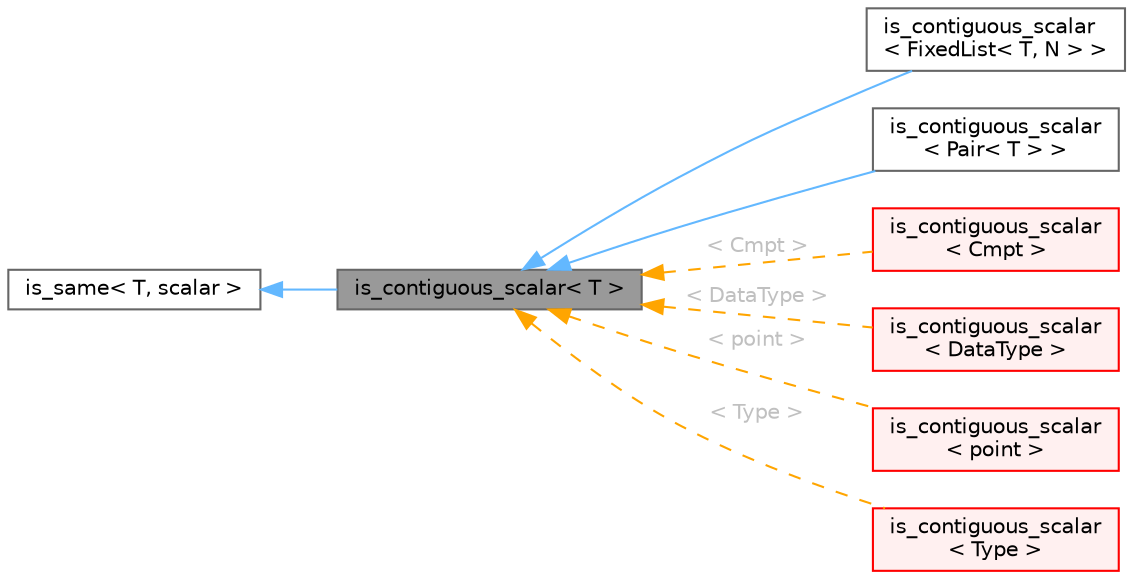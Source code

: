 digraph "is_contiguous_scalar&lt; T &gt;"
{
 // LATEX_PDF_SIZE
  bgcolor="transparent";
  edge [fontname=Helvetica,fontsize=10,labelfontname=Helvetica,labelfontsize=10];
  node [fontname=Helvetica,fontsize=10,shape=box,height=0.2,width=0.4];
  rankdir="LR";
  Node1 [id="Node000001",label="is_contiguous_scalar\< T \>",height=0.2,width=0.4,color="gray40", fillcolor="grey60", style="filled", fontcolor="black",tooltip="A template class to specify if a data type is composed solely of Foam::scalar elements."];
  Node2 -> Node1 [id="edge1_Node000001_Node000002",dir="back",color="steelblue1",style="solid",tooltip=" "];
  Node2 [id="Node000002",label="is_same\< T, scalar \>",height=0.2,width=0.4,color="gray40", fillcolor="white", style="filled",tooltip=" "];
  Node1 -> Node3 [id="edge2_Node000001_Node000003",dir="back",color="steelblue1",style="solid",tooltip=" "];
  Node3 [id="Node000003",label="is_contiguous_scalar\l\< FixedList\< T, N \> \>",height=0.2,width=0.4,color="gray40", fillcolor="white", style="filled",URL="$structFoam_1_1is__contiguous__scalar_3_01FixedList_3_01T_00_01N_01_4_01_4.html",tooltip=" "];
  Node1 -> Node4 [id="edge3_Node000001_Node000004",dir="back",color="steelblue1",style="solid",tooltip=" "];
  Node4 [id="Node000004",label="is_contiguous_scalar\l\< Pair\< T \> \>",height=0.2,width=0.4,color="gray40", fillcolor="white", style="filled",URL="$structFoam_1_1is__contiguous__scalar_3_01Pair_3_01T_01_4_01_4.html",tooltip=" "];
  Node1 -> Node5 [id="edge4_Node000001_Node000005",dir="back",color="orange",style="dashed",tooltip=" ",label=" \< Cmpt \>",fontcolor="grey" ];
  Node5 [id="Node000005",label="is_contiguous_scalar\l\< Cmpt \>",height=0.2,width=0.4,color="red", fillcolor="#FFF0F0", style="filled",URL="$structFoam_1_1is__contiguous__scalar.html",tooltip=" "];
  Node1 -> Node22 [id="edge5_Node000001_Node000022",dir="back",color="orange",style="dashed",tooltip=" ",label=" \< DataType \>",fontcolor="grey" ];
  Node22 [id="Node000022",label="is_contiguous_scalar\l\< DataType \>",height=0.2,width=0.4,color="red", fillcolor="#FFF0F0", style="filled",URL="$structFoam_1_1is__contiguous__scalar.html",tooltip=" "];
  Node1 -> Node24 [id="edge6_Node000001_Node000024",dir="back",color="orange",style="dashed",tooltip=" ",label=" \< point \>",fontcolor="grey" ];
  Node24 [id="Node000024",label="is_contiguous_scalar\l\< point \>",height=0.2,width=0.4,color="red", fillcolor="#FFF0F0", style="filled",URL="$structFoam_1_1is__contiguous__scalar.html",tooltip=" "];
  Node1 -> Node27 [id="edge7_Node000001_Node000027",dir="back",color="orange",style="dashed",tooltip=" ",label=" \< Type \>",fontcolor="grey" ];
  Node27 [id="Node000027",label="is_contiguous_scalar\l\< Type \>",height=0.2,width=0.4,color="red", fillcolor="#FFF0F0", style="filled",URL="$structFoam_1_1is__contiguous__scalar.html",tooltip=" "];
}
